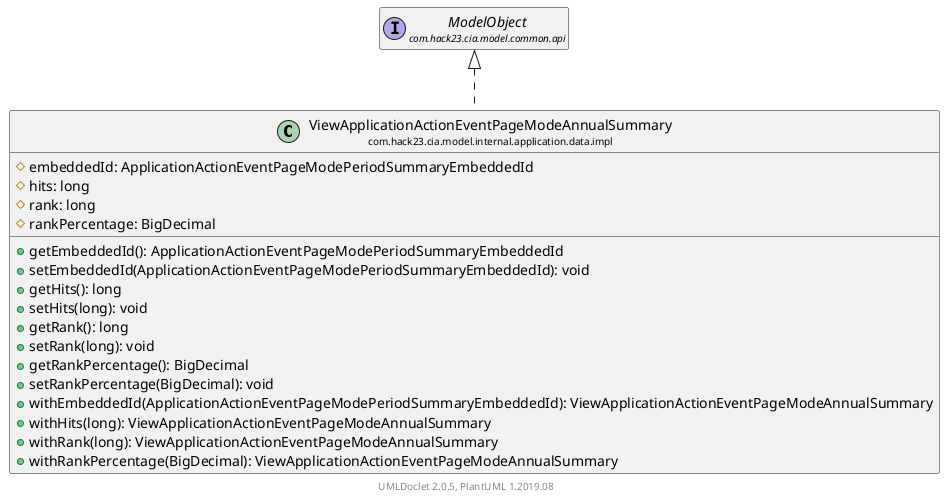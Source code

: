 @startuml
    set namespaceSeparator none
    hide empty fields
    hide empty methods

    class "<size:14>ViewApplicationActionEventPageModeAnnualSummary\n<size:10>com.hack23.cia.model.internal.application.data.impl" as com.hack23.cia.model.internal.application.data.impl.ViewApplicationActionEventPageModeAnnualSummary [[ViewApplicationActionEventPageModeAnnualSummary.html]] {
        #embeddedId: ApplicationActionEventPageModePeriodSummaryEmbeddedId
        #hits: long
        #rank: long
        #rankPercentage: BigDecimal
        +getEmbeddedId(): ApplicationActionEventPageModePeriodSummaryEmbeddedId
        +setEmbeddedId(ApplicationActionEventPageModePeriodSummaryEmbeddedId): void
        +getHits(): long
        +setHits(long): void
        +getRank(): long
        +setRank(long): void
        +getRankPercentage(): BigDecimal
        +setRankPercentage(BigDecimal): void
        +withEmbeddedId(ApplicationActionEventPageModePeriodSummaryEmbeddedId): ViewApplicationActionEventPageModeAnnualSummary
        +withHits(long): ViewApplicationActionEventPageModeAnnualSummary
        +withRank(long): ViewApplicationActionEventPageModeAnnualSummary
        +withRankPercentage(BigDecimal): ViewApplicationActionEventPageModeAnnualSummary
    }

    interface "<size:14>ModelObject\n<size:10>com.hack23.cia.model.common.api" as com.hack23.cia.model.common.api.ModelObject

    com.hack23.cia.model.common.api.ModelObject <|.. com.hack23.cia.model.internal.application.data.impl.ViewApplicationActionEventPageModeAnnualSummary

    center footer UMLDoclet 2.0.5, PlantUML 1.2019.08
@enduml
